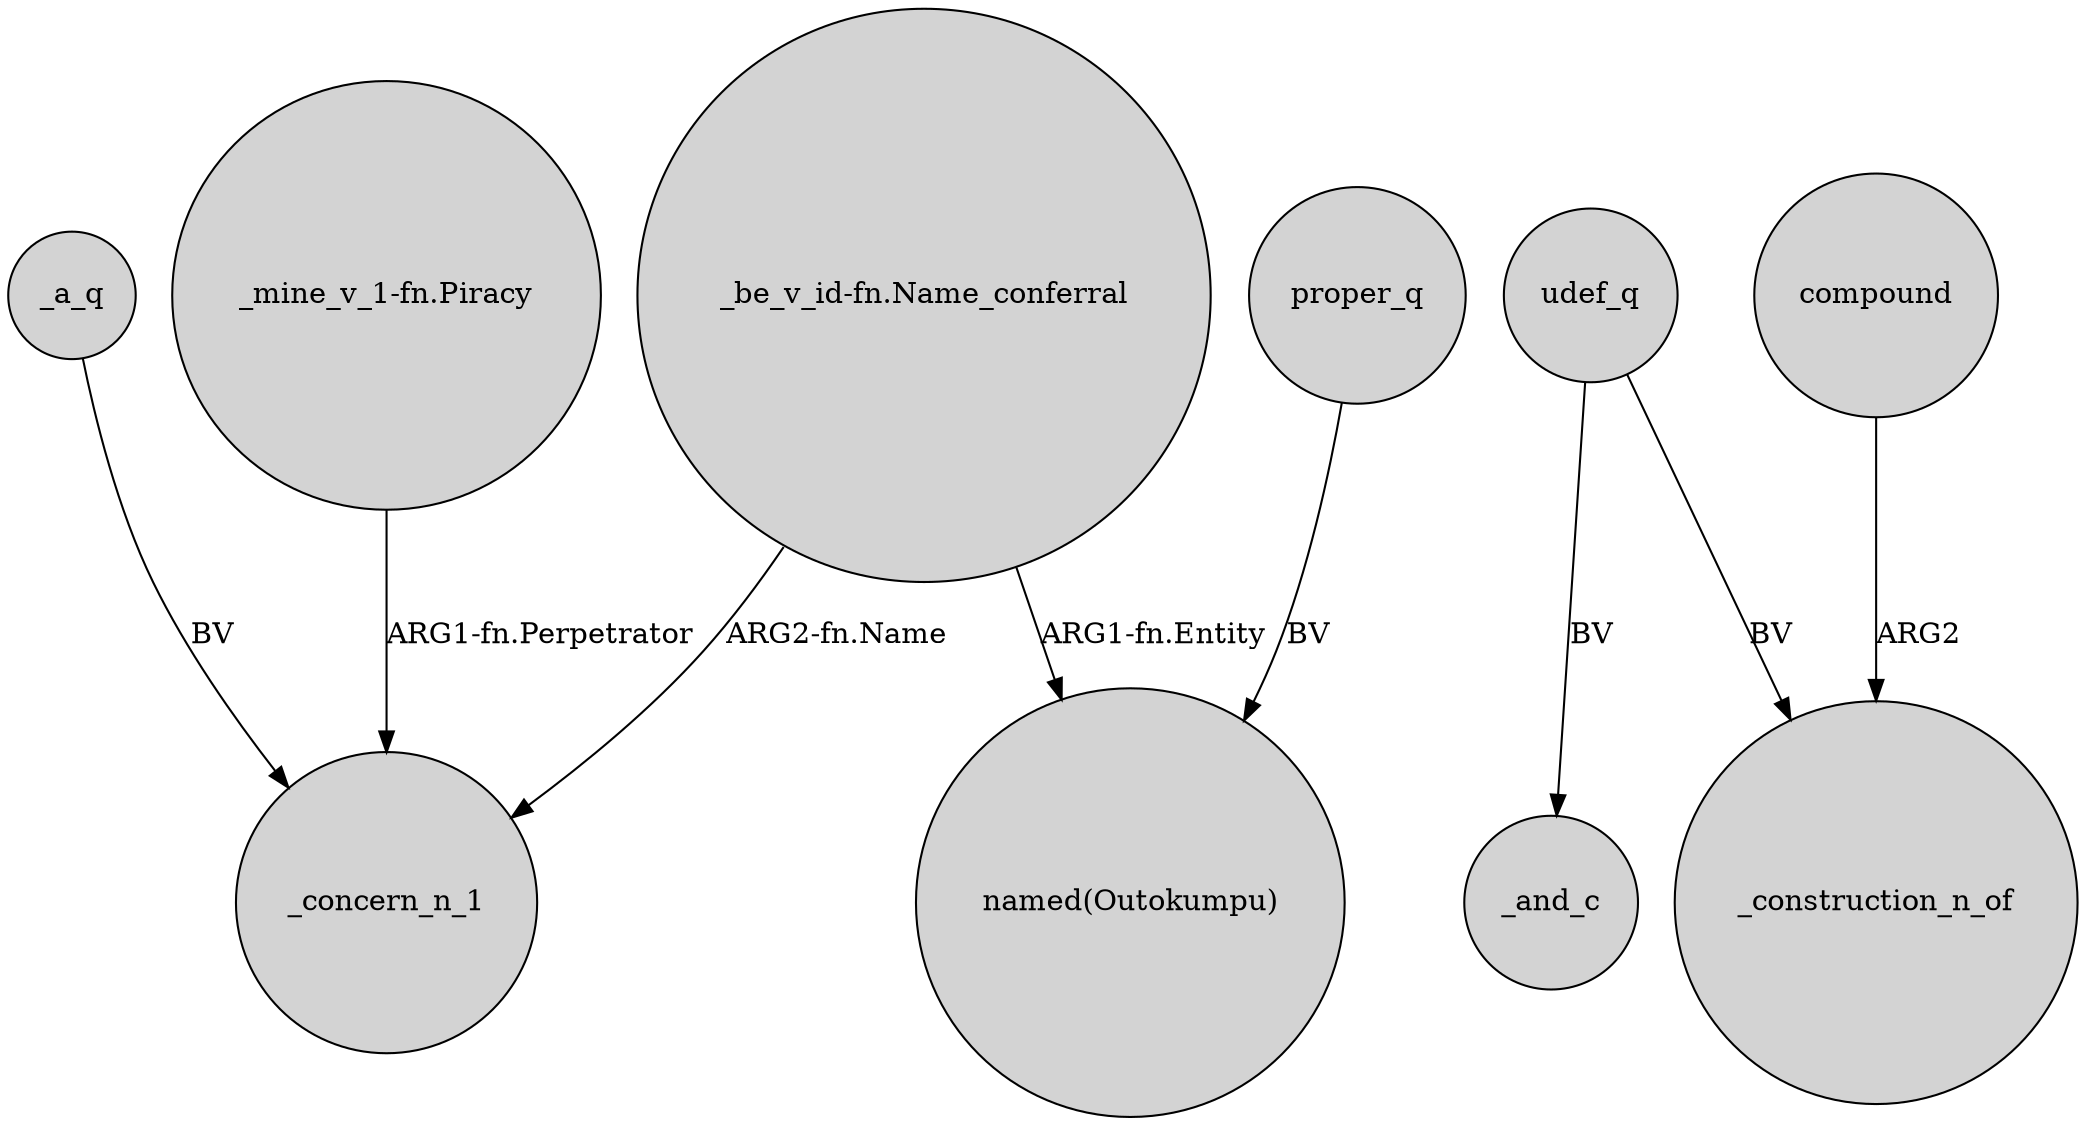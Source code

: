 digraph {
	node [shape=circle style=filled]
	_a_q -> _concern_n_1 [label=BV]
	"_mine_v_1-fn.Piracy" -> _concern_n_1 [label="ARG1-fn.Perpetrator"]
	"_be_v_id-fn.Name_conferral" -> "named(Outokumpu)" [label="ARG1-fn.Entity"]
	udef_q -> _and_c [label=BV]
	proper_q -> "named(Outokumpu)" [label=BV]
	udef_q -> _construction_n_of [label=BV]
	"_be_v_id-fn.Name_conferral" -> _concern_n_1 [label="ARG2-fn.Name"]
	compound -> _construction_n_of [label=ARG2]
}
